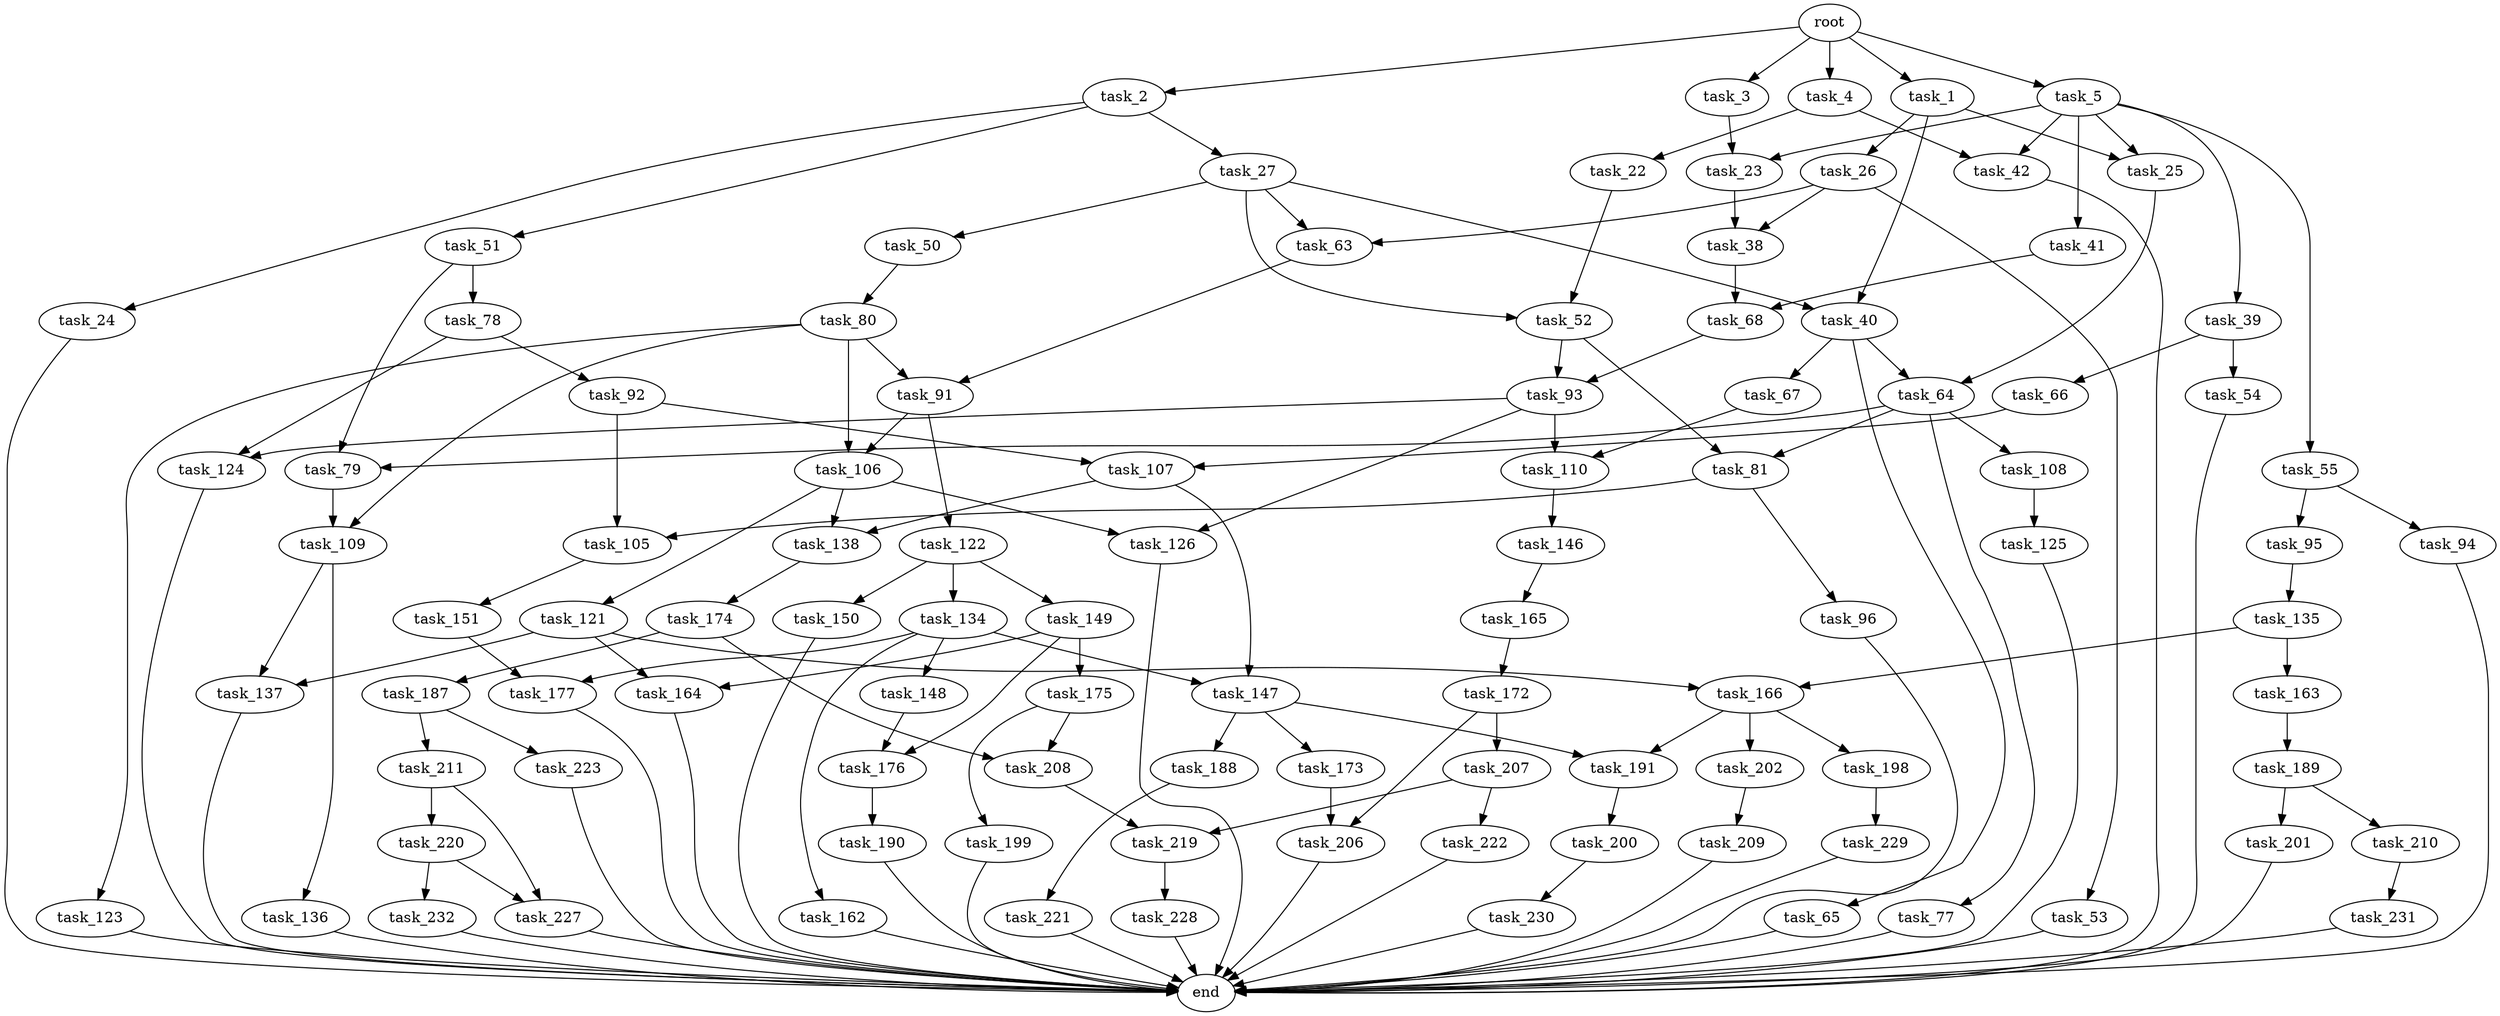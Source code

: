 digraph G {
  root [size="0.000000"];
  task_1 [size="28991029248.000000"];
  task_2 [size="28991029248.000000"];
  task_3 [size="24200937565.000000"];
  task_4 [size="368293445632.000000"];
  task_5 [size="368293445632.000000"];
  task_22 [size="2312689470.000000"];
  task_23 [size="1376148180613.000000"];
  task_24 [size="11539363742.000000"];
  task_25 [size="28991029248.000000"];
  task_26 [size="134217728000.000000"];
  task_27 [size="549755813888.000000"];
  task_38 [size="658744026996.000000"];
  task_39 [size="8586823534.000000"];
  task_40 [size="4090119932.000000"];
  task_41 [size="20610294666.000000"];
  task_42 [size="11296056449.000000"];
  task_50 [size="243207145684.000000"];
  task_51 [size="193314800550.000000"];
  task_52 [size="31859355691.000000"];
  task_53 [size="30164053089.000000"];
  task_54 [size="10299042670.000000"];
  task_55 [size="82800174036.000000"];
  task_63 [size="1749198581.000000"];
  task_64 [size="18163580010.000000"];
  task_65 [size="214722532356.000000"];
  task_66 [size="23729929236.000000"];
  task_67 [size="14487082607.000000"];
  task_68 [size="134217728000.000000"];
  task_77 [size="633469967585.000000"];
  task_78 [size="368293445632.000000"];
  task_79 [size="27517940715.000000"];
  task_80 [size="231928233984.000000"];
  task_81 [size="638047581827.000000"];
  task_91 [size="549755813888.000000"];
  task_92 [size="2949953583.000000"];
  task_93 [size="231928233984.000000"];
  task_94 [size="782757789696.000000"];
  task_95 [size="30083557608.000000"];
  task_96 [size="1073741824000.000000"];
  task_105 [size="28777699006.000000"];
  task_106 [size="3682842942.000000"];
  task_107 [size="122923416547.000000"];
  task_108 [size="33804330762.000000"];
  task_109 [size="13968219634.000000"];
  task_110 [size="459441392035.000000"];
  task_121 [size="286191781212.000000"];
  task_122 [size="587212671956.000000"];
  task_123 [size="3938007008.000000"];
  task_124 [size="368293445632.000000"];
  task_125 [size="368293445632.000000"];
  task_126 [size="22662254819.000000"];
  task_134 [size="8589934592.000000"];
  task_135 [size="432551735137.000000"];
  task_136 [size="134217728000.000000"];
  task_137 [size="4711995986.000000"];
  task_138 [size="1073741824000.000000"];
  task_146 [size="38023966972.000000"];
  task_147 [size="28991029248.000000"];
  task_148 [size="8149917740.000000"];
  task_149 [size="782757789696.000000"];
  task_150 [size="580366628934.000000"];
  task_151 [size="2940468068.000000"];
  task_162 [size="23535991762.000000"];
  task_163 [size="1073741824000.000000"];
  task_164 [size="121458767140.000000"];
  task_165 [size="941432165.000000"];
  task_166 [size="782757789696.000000"];
  task_172 [size="296493640.000000"];
  task_173 [size="186055959637.000000"];
  task_174 [size="28991029248.000000"];
  task_175 [size="549755813888.000000"];
  task_176 [size="22287999910.000000"];
  task_177 [size="28451607196.000000"];
  task_187 [size="2023920102.000000"];
  task_188 [size="984406258.000000"];
  task_189 [size="32525565287.000000"];
  task_190 [size="2738527770.000000"];
  task_191 [size="1073741824000.000000"];
  task_198 [size="2904391667.000000"];
  task_199 [size="17077489763.000000"];
  task_200 [size="134217728000.000000"];
  task_201 [size="231928233984.000000"];
  task_202 [size="25225823696.000000"];
  task_206 [size="3049112743.000000"];
  task_207 [size="134217728000.000000"];
  task_208 [size="4778530975.000000"];
  task_209 [size="439162483.000000"];
  task_210 [size="22976825949.000000"];
  task_211 [size="28991029248.000000"];
  task_219 [size="549755813888.000000"];
  task_220 [size="134217728000.000000"];
  task_221 [size="134217728000.000000"];
  task_222 [size="39599041153.000000"];
  task_223 [size="3861658729.000000"];
  task_227 [size="68719476736.000000"];
  task_228 [size="549755813888.000000"];
  task_229 [size="116561363615.000000"];
  task_230 [size="12290573350.000000"];
  task_231 [size="704584206.000000"];
  task_232 [size="68719476736.000000"];
  end [size="0.000000"];

  root -> task_1 [size="1.000000"];
  root -> task_2 [size="1.000000"];
  root -> task_3 [size="1.000000"];
  root -> task_4 [size="1.000000"];
  root -> task_5 [size="1.000000"];
  task_1 -> task_25 [size="75497472.000000"];
  task_1 -> task_26 [size="75497472.000000"];
  task_1 -> task_40 [size="75497472.000000"];
  task_2 -> task_24 [size="75497472.000000"];
  task_2 -> task_27 [size="75497472.000000"];
  task_2 -> task_51 [size="75497472.000000"];
  task_3 -> task_23 [size="536870912.000000"];
  task_4 -> task_22 [size="411041792.000000"];
  task_4 -> task_42 [size="411041792.000000"];
  task_5 -> task_23 [size="411041792.000000"];
  task_5 -> task_25 [size="411041792.000000"];
  task_5 -> task_39 [size="411041792.000000"];
  task_5 -> task_41 [size="411041792.000000"];
  task_5 -> task_42 [size="411041792.000000"];
  task_5 -> task_55 [size="411041792.000000"];
  task_22 -> task_52 [size="134217728.000000"];
  task_23 -> task_38 [size="838860800.000000"];
  task_24 -> end [size="1.000000"];
  task_25 -> task_64 [size="75497472.000000"];
  task_26 -> task_38 [size="209715200.000000"];
  task_26 -> task_53 [size="209715200.000000"];
  task_26 -> task_63 [size="209715200.000000"];
  task_27 -> task_40 [size="536870912.000000"];
  task_27 -> task_50 [size="536870912.000000"];
  task_27 -> task_52 [size="536870912.000000"];
  task_27 -> task_63 [size="536870912.000000"];
  task_38 -> task_68 [size="679477248.000000"];
  task_39 -> task_54 [size="134217728.000000"];
  task_39 -> task_66 [size="134217728.000000"];
  task_40 -> task_64 [size="209715200.000000"];
  task_40 -> task_65 [size="209715200.000000"];
  task_40 -> task_67 [size="209715200.000000"];
  task_41 -> task_68 [size="75497472.000000"];
  task_42 -> end [size="1.000000"];
  task_50 -> task_80 [size="838860800.000000"];
  task_51 -> task_78 [size="838860800.000000"];
  task_51 -> task_79 [size="838860800.000000"];
  task_52 -> task_81 [size="536870912.000000"];
  task_52 -> task_93 [size="536870912.000000"];
  task_53 -> end [size="1.000000"];
  task_54 -> end [size="1.000000"];
  task_55 -> task_94 [size="134217728.000000"];
  task_55 -> task_95 [size="134217728.000000"];
  task_63 -> task_91 [size="75497472.000000"];
  task_64 -> task_77 [size="301989888.000000"];
  task_64 -> task_79 [size="301989888.000000"];
  task_64 -> task_81 [size="301989888.000000"];
  task_64 -> task_108 [size="301989888.000000"];
  task_65 -> end [size="1.000000"];
  task_66 -> task_107 [size="838860800.000000"];
  task_67 -> task_110 [size="301989888.000000"];
  task_68 -> task_93 [size="209715200.000000"];
  task_77 -> end [size="1.000000"];
  task_78 -> task_92 [size="411041792.000000"];
  task_78 -> task_124 [size="411041792.000000"];
  task_79 -> task_109 [size="838860800.000000"];
  task_80 -> task_91 [size="301989888.000000"];
  task_80 -> task_106 [size="301989888.000000"];
  task_80 -> task_109 [size="301989888.000000"];
  task_80 -> task_123 [size="301989888.000000"];
  task_81 -> task_96 [size="411041792.000000"];
  task_81 -> task_105 [size="411041792.000000"];
  task_91 -> task_106 [size="536870912.000000"];
  task_91 -> task_122 [size="536870912.000000"];
  task_92 -> task_105 [size="301989888.000000"];
  task_92 -> task_107 [size="301989888.000000"];
  task_93 -> task_110 [size="301989888.000000"];
  task_93 -> task_124 [size="301989888.000000"];
  task_93 -> task_126 [size="301989888.000000"];
  task_94 -> end [size="1.000000"];
  task_95 -> task_135 [size="838860800.000000"];
  task_96 -> end [size="1.000000"];
  task_105 -> task_151 [size="536870912.000000"];
  task_106 -> task_121 [size="75497472.000000"];
  task_106 -> task_126 [size="75497472.000000"];
  task_106 -> task_138 [size="75497472.000000"];
  task_107 -> task_138 [size="134217728.000000"];
  task_107 -> task_147 [size="134217728.000000"];
  task_108 -> task_125 [size="536870912.000000"];
  task_109 -> task_136 [size="838860800.000000"];
  task_109 -> task_137 [size="838860800.000000"];
  task_110 -> task_146 [size="838860800.000000"];
  task_121 -> task_137 [size="209715200.000000"];
  task_121 -> task_164 [size="209715200.000000"];
  task_121 -> task_166 [size="209715200.000000"];
  task_122 -> task_134 [size="838860800.000000"];
  task_122 -> task_149 [size="838860800.000000"];
  task_122 -> task_150 [size="838860800.000000"];
  task_123 -> end [size="1.000000"];
  task_124 -> end [size="1.000000"];
  task_125 -> end [size="1.000000"];
  task_126 -> end [size="1.000000"];
  task_134 -> task_147 [size="33554432.000000"];
  task_134 -> task_148 [size="33554432.000000"];
  task_134 -> task_162 [size="33554432.000000"];
  task_134 -> task_177 [size="33554432.000000"];
  task_135 -> task_163 [size="838860800.000000"];
  task_135 -> task_166 [size="838860800.000000"];
  task_136 -> end [size="1.000000"];
  task_137 -> end [size="1.000000"];
  task_138 -> task_174 [size="838860800.000000"];
  task_146 -> task_165 [size="75497472.000000"];
  task_147 -> task_173 [size="75497472.000000"];
  task_147 -> task_188 [size="75497472.000000"];
  task_147 -> task_191 [size="75497472.000000"];
  task_148 -> task_176 [size="536870912.000000"];
  task_149 -> task_164 [size="679477248.000000"];
  task_149 -> task_175 [size="679477248.000000"];
  task_149 -> task_176 [size="679477248.000000"];
  task_150 -> end [size="1.000000"];
  task_151 -> task_177 [size="134217728.000000"];
  task_162 -> end [size="1.000000"];
  task_163 -> task_189 [size="838860800.000000"];
  task_164 -> end [size="1.000000"];
  task_165 -> task_172 [size="75497472.000000"];
  task_166 -> task_191 [size="679477248.000000"];
  task_166 -> task_198 [size="679477248.000000"];
  task_166 -> task_202 [size="679477248.000000"];
  task_172 -> task_206 [size="33554432.000000"];
  task_172 -> task_207 [size="33554432.000000"];
  task_173 -> task_206 [size="134217728.000000"];
  task_174 -> task_187 [size="75497472.000000"];
  task_174 -> task_208 [size="75497472.000000"];
  task_175 -> task_199 [size="536870912.000000"];
  task_175 -> task_208 [size="536870912.000000"];
  task_176 -> task_190 [size="411041792.000000"];
  task_177 -> end [size="1.000000"];
  task_187 -> task_211 [size="33554432.000000"];
  task_187 -> task_223 [size="33554432.000000"];
  task_188 -> task_221 [size="33554432.000000"];
  task_189 -> task_201 [size="838860800.000000"];
  task_189 -> task_210 [size="838860800.000000"];
  task_190 -> end [size="1.000000"];
  task_191 -> task_200 [size="838860800.000000"];
  task_198 -> task_229 [size="134217728.000000"];
  task_199 -> end [size="1.000000"];
  task_200 -> task_230 [size="209715200.000000"];
  task_201 -> end [size="1.000000"];
  task_202 -> task_209 [size="411041792.000000"];
  task_206 -> end [size="1.000000"];
  task_207 -> task_219 [size="209715200.000000"];
  task_207 -> task_222 [size="209715200.000000"];
  task_208 -> task_219 [size="134217728.000000"];
  task_209 -> end [size="1.000000"];
  task_210 -> task_231 [size="536870912.000000"];
  task_211 -> task_220 [size="75497472.000000"];
  task_211 -> task_227 [size="75497472.000000"];
  task_219 -> task_228 [size="536870912.000000"];
  task_220 -> task_227 [size="209715200.000000"];
  task_220 -> task_232 [size="209715200.000000"];
  task_221 -> end [size="1.000000"];
  task_222 -> end [size="1.000000"];
  task_223 -> end [size="1.000000"];
  task_227 -> end [size="1.000000"];
  task_228 -> end [size="1.000000"];
  task_229 -> end [size="1.000000"];
  task_230 -> end [size="1.000000"];
  task_231 -> end [size="1.000000"];
  task_232 -> end [size="1.000000"];
}
